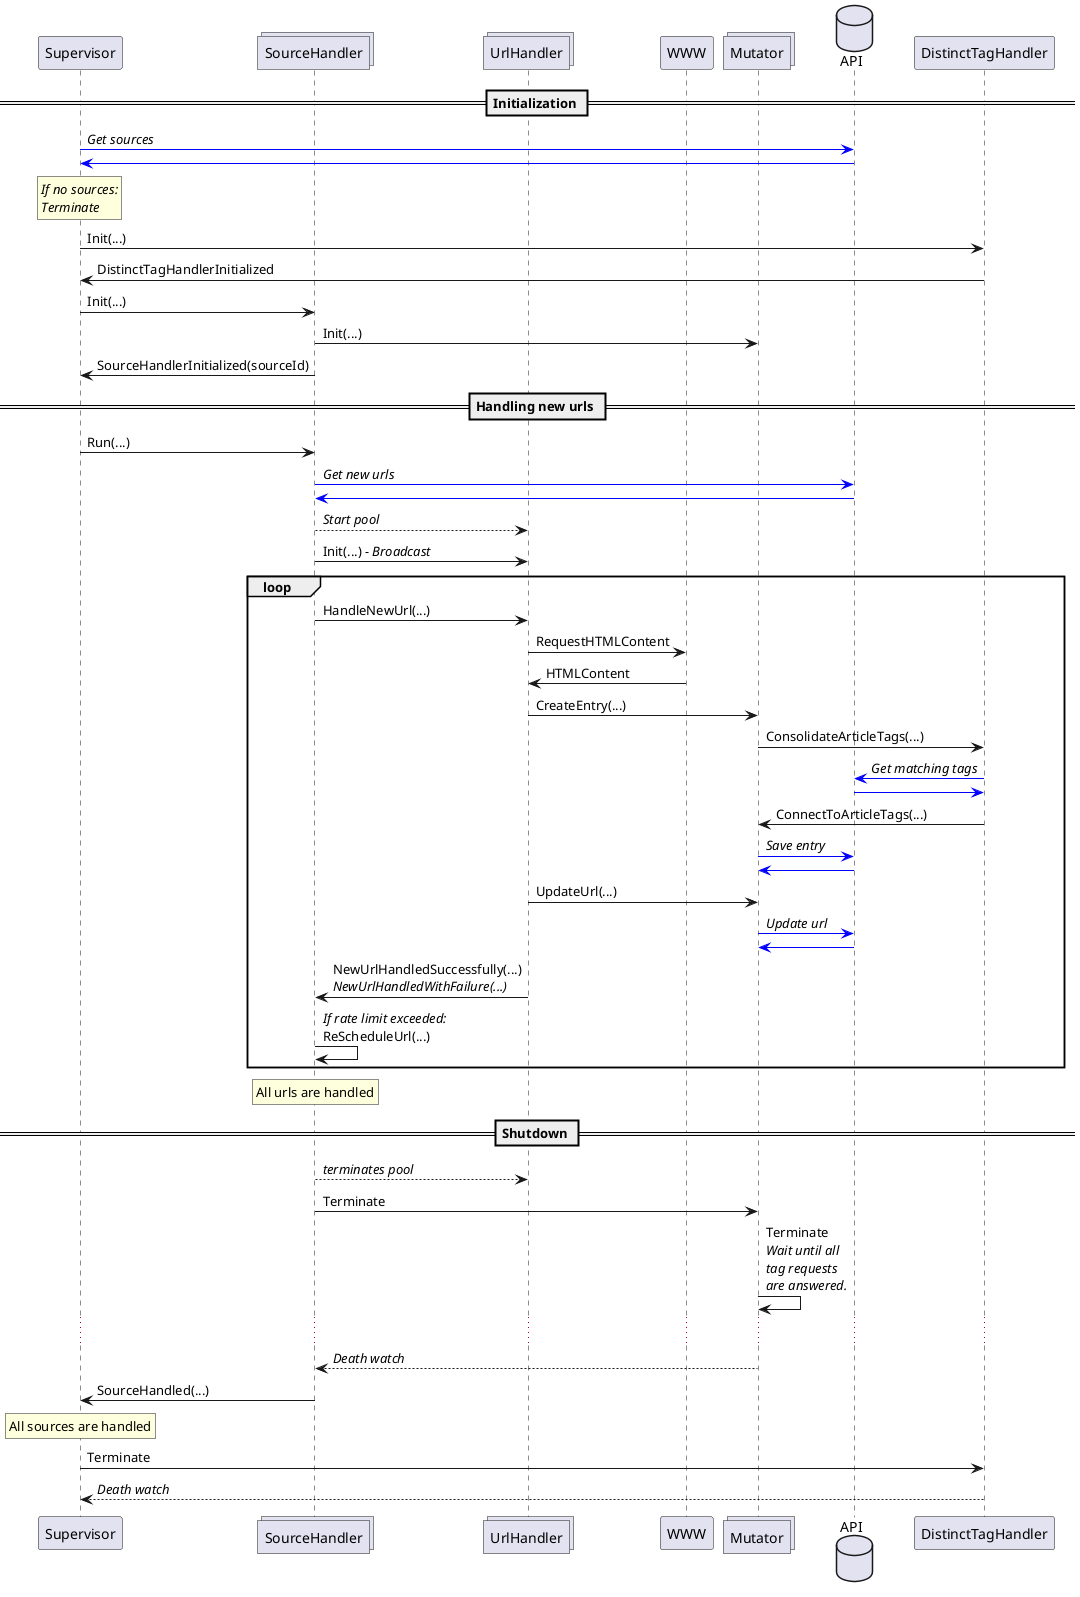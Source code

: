 @startuml
participant Supervisor
collections SourceHandler
collections UrlHandler
participant WWW
collections Mutator
database API

== Initialization ==
Supervisor -[#blue]> API: //Get sources//
API -[#blue]> Supervisor
rnote over Supervisor: //If no sources://\n//Terminate//
Supervisor -> DistinctTagHandler: Init(...)
DistinctTagHandler -> Supervisor: DistinctTagHandlerInitialized

Supervisor -> SourceHandler: Init(...)
SourceHandler -> Mutator: Init(...)
' TODO: Mutator reports back
SourceHandler -> Supervisor: SourceHandlerInitialized(sourceId)

== Handling new urls ==
Supervisor -> SourceHandler: Run(...)
SourceHandler -[#blue]> API: //Get new urls//
' TODO: Report back, if there are no new urls to handle
API -[#blue]> SourceHandler
SourceHandler --> UrlHandler: //Start pool//
SourceHandler -> UrlHandler: Init(...) //- Broadcast//
' TODO: Report back from url handlers

loop
SourceHandler -> UrlHandler: HandleNewUrl(...)
UrlHandler -> WWW: RequestHTMLContent
WWW -> UrlHandler: HTMLContent

UrlHandler -> Mutator: CreateEntry(...)
Mutator -> DistinctTagHandler: ConsolidateArticleTags(...)
DistinctTagHandler -[#blue]> API: //Get matching tags//
API -[#blue]> DistinctTagHandler
DistinctTagHandler -> Mutator: ConnectToArticleTags(...)
Mutator -[#blue]> API: //Save entry//
API -[#blue]> Mutator
' TODO: Feed back about handled entry
UrlHandler -> Mutator: UpdateUrl(...)
Mutator -[#blue]> API: //Update url//
API -[#blue]> Mutator
' TODO: Feed back about handled url
UrlHandler -> SourceHandler: NewUrlHandledSuccessfully(...)\n//NewUrlHandledWithFailure(...)//

SourceHandler -> SourceHandler: //If rate limit exceeded://\nReScheduleUrl(...)
end loop

rnote over SourceHandler
    All urls are handled
endrnote

== Shutdown ==

SourceHandler --> UrlHandler: //terminates pool//
SourceHandler -> Mutator: Terminate
Mutator -> Mutator: Terminate\n//Wait until all//\n//tag requests//\n//are answered.//
...
Mutator --> SourceHandler: //Death watch//

SourceHandler -> Supervisor:SourceHandled(...)

rnote over Supervisor
    All sources are handled
endrnote
Supervisor -> DistinctTagHandler: Terminate
DistinctTagHandler --> Supervisor: //Death watch//

@enduml